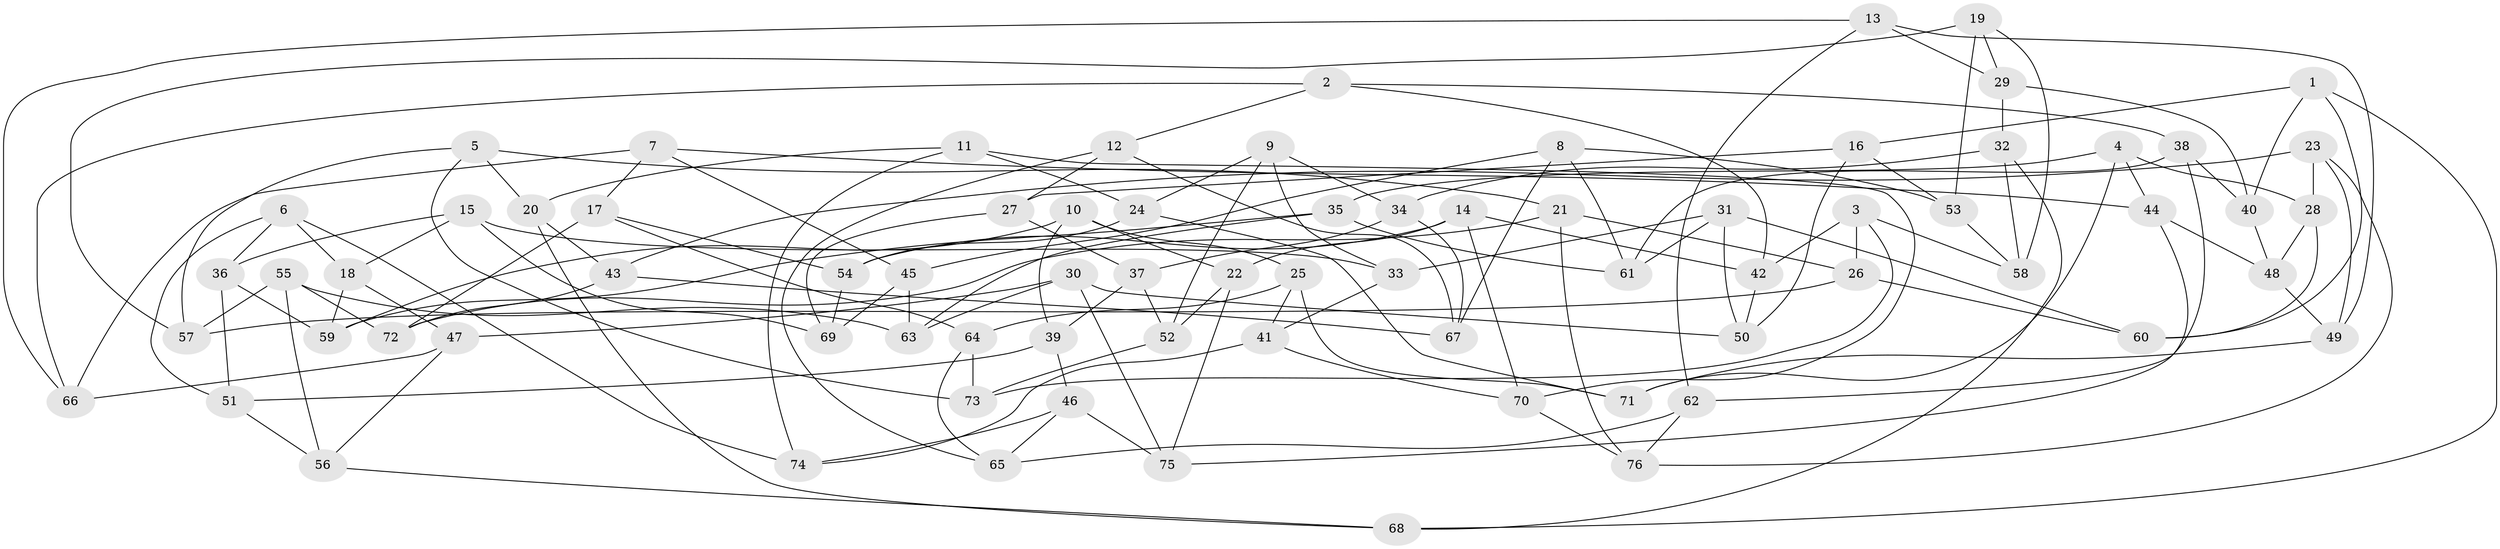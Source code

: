 // Generated by graph-tools (version 1.1) at 2025/16/03/09/25 04:16:33]
// undirected, 76 vertices, 152 edges
graph export_dot {
graph [start="1"]
  node [color=gray90,style=filled];
  1;
  2;
  3;
  4;
  5;
  6;
  7;
  8;
  9;
  10;
  11;
  12;
  13;
  14;
  15;
  16;
  17;
  18;
  19;
  20;
  21;
  22;
  23;
  24;
  25;
  26;
  27;
  28;
  29;
  30;
  31;
  32;
  33;
  34;
  35;
  36;
  37;
  38;
  39;
  40;
  41;
  42;
  43;
  44;
  45;
  46;
  47;
  48;
  49;
  50;
  51;
  52;
  53;
  54;
  55;
  56;
  57;
  58;
  59;
  60;
  61;
  62;
  63;
  64;
  65;
  66;
  67;
  68;
  69;
  70;
  71;
  72;
  73;
  74;
  75;
  76;
  1 -- 60;
  1 -- 40;
  1 -- 16;
  1 -- 68;
  2 -- 42;
  2 -- 66;
  2 -- 12;
  2 -- 38;
  3 -- 58;
  3 -- 26;
  3 -- 73;
  3 -- 42;
  4 -- 35;
  4 -- 44;
  4 -- 71;
  4 -- 28;
  5 -- 73;
  5 -- 57;
  5 -- 21;
  5 -- 20;
  6 -- 36;
  6 -- 18;
  6 -- 74;
  6 -- 51;
  7 -- 45;
  7 -- 17;
  7 -- 44;
  7 -- 66;
  8 -- 61;
  8 -- 67;
  8 -- 45;
  8 -- 53;
  9 -- 33;
  9 -- 52;
  9 -- 34;
  9 -- 24;
  10 -- 25;
  10 -- 22;
  10 -- 59;
  10 -- 39;
  11 -- 24;
  11 -- 70;
  11 -- 74;
  11 -- 20;
  12 -- 67;
  12 -- 27;
  12 -- 65;
  13 -- 49;
  13 -- 29;
  13 -- 62;
  13 -- 66;
  14 -- 22;
  14 -- 70;
  14 -- 54;
  14 -- 42;
  15 -- 69;
  15 -- 36;
  15 -- 33;
  15 -- 18;
  16 -- 53;
  16 -- 50;
  16 -- 27;
  17 -- 54;
  17 -- 72;
  17 -- 64;
  18 -- 59;
  18 -- 47;
  19 -- 58;
  19 -- 29;
  19 -- 57;
  19 -- 53;
  20 -- 68;
  20 -- 43;
  21 -- 76;
  21 -- 72;
  21 -- 26;
  22 -- 75;
  22 -- 52;
  23 -- 49;
  23 -- 43;
  23 -- 28;
  23 -- 76;
  24 -- 54;
  24 -- 71;
  25 -- 71;
  25 -- 41;
  25 -- 64;
  26 -- 57;
  26 -- 60;
  27 -- 37;
  27 -- 69;
  28 -- 60;
  28 -- 48;
  29 -- 40;
  29 -- 32;
  30 -- 75;
  30 -- 50;
  30 -- 47;
  30 -- 63;
  31 -- 60;
  31 -- 61;
  31 -- 50;
  31 -- 33;
  32 -- 34;
  32 -- 68;
  32 -- 58;
  33 -- 41;
  34 -- 67;
  34 -- 37;
  35 -- 59;
  35 -- 63;
  35 -- 61;
  36 -- 59;
  36 -- 51;
  37 -- 39;
  37 -- 52;
  38 -- 61;
  38 -- 40;
  38 -- 62;
  39 -- 51;
  39 -- 46;
  40 -- 48;
  41 -- 74;
  41 -- 70;
  42 -- 50;
  43 -- 67;
  43 -- 72;
  44 -- 75;
  44 -- 48;
  45 -- 63;
  45 -- 69;
  46 -- 74;
  46 -- 75;
  46 -- 65;
  47 -- 56;
  47 -- 66;
  48 -- 49;
  49 -- 71;
  51 -- 56;
  52 -- 73;
  53 -- 58;
  54 -- 69;
  55 -- 72;
  55 -- 63;
  55 -- 56;
  55 -- 57;
  56 -- 68;
  62 -- 76;
  62 -- 65;
  64 -- 65;
  64 -- 73;
  70 -- 76;
}
